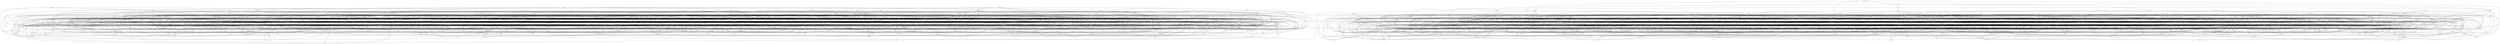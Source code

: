 graph Day25 {
bbg -- cgq
bbg -- knm
bbg -- vnn
bbg -- zhp
bbn -- gfl
bbn -- hlq
bbn -- jcx
bbn -- jhf
bbn -- msb
bbt -- dcp
bbt -- jdc
bbt -- qgr
bbt -- xkz
bbx -- bpg
bbx -- lvv
bbx -- ngm
bbx -- qbr
bcd -- grx
bcd -- qsm
bcd -- rvb
bcd -- rvt
bcg -- fdc
bcg -- hxr
bcg -- skd
bcg -- smj
bcl -- gfk
bcl -- mvc
bcl -- thk
bcl -- vpm
bcm -- fnq
bcm -- mpj
bcm -- tzh
bcm -- xhq
bcr -- bxf
bcr -- cgz
bcr -- dfr
bcr -- dmt
bcr -- smn
bcr -- xgv
bcr -- zfk
bdg -- ddb
bdg -- kkz
bdg -- qbp
bdg -- rdb
bdg -- rhq
bdj -- bqc
bdj -- gmh
bdj -- hpf
bdj -- nkt
bdn -- dph
bdn -- lbd
bdn -- psq
bdn -- vzj
bdp -- gdq
bdp -- hvd
bdp -- pcj
bdp -- std
bdt -- gdm
bdt -- jzh
bdt -- kbz
bdt -- tjg
bdx -- gxg
bdx -- kmh
bdx -- mgj
bdx -- nhl
bff -- bnx
bff -- crx
bff -- hkf
bff -- rzc
bfh -- cfc
bfh -- hvq
bfh -- jkm
bfh -- mnc
bfh -- tsf
bfh -- xcj
bfp -- pcd
bfp -- pcs
bfp -- psm
bfp -- vfj
bfr -- bjp
bfr -- bjt
bfr -- cvk
bfr -- fjz
bfr -- nlp
bft -- bsq
bft -- gmj
bft -- mmr
bft -- mqv
bft -- npj
bft -- stc
bgc -- cfk
bgc -- fxg
bgc -- hxl
bgc -- mvn
bgh -- hsf
bgh -- nst
bgh -- pnb
bgh -- skz
bgh -- std
bgl -- dgz
bgl -- nxg
bgl -- zch
bgl -- zdl
bgm -- gsg
bgm -- jmx
bgm -- qxb
bgm -- zqk
bgn -- kfl
bgn -- ncf
bgn -- pcd
bgn -- sbp
bgx -- fcr
bgx -- fhj
bgx -- lgt
bgx -- rkh
bgx -- tbx
bhk -- lgm
bhk -- pcj
bhk -- sjh
bhk -- xfb
bht -- gkg
bht -- hpf
bht -- hzr
bht -- kxh
bht -- qsk
bht -- szj
bhz -- cdd
bhz -- kkx
bhz -- nsv
bhz -- trn
bjj -- ddr
bjj -- hvf
bjj -- jbs
bjj -- pnb
bjj -- pxz
bjj -- tqf
bjj -- txj
bjm -- csj
bjm -- jpv
bjm -- lcc
bjm -- sfg
bjm -- tpn
bjp -- djh
bjp -- nhq
bjp -- vkl
bjp -- xzb
bjr -- hlq
bjr -- jms
bjr -- lsp
bjr -- ngm
bjr -- qcj
bjr -- vpv
bjt -- pnx
bjt -- tcj
bjt -- tvf
bjv -- cxz
bjv -- nrs
bjv -- pkp
bjv -- rcg
bjv -- scq
bkc -- bzr
bkc -- ngz
bkc -- nhf
bkc -- tbv
bkc -- tqv
bkc -- vgh
bkd -- ccf
bkd -- dxf
bkd -- gch
bkd -- mdg
bkm -- kfg
bkm -- ldk
bkm -- mdv
bkm -- rqp
bkm -- vgp
bkp -- hsl
bkp -- kxz
bkp -- lmb
bkp -- ltl
bkp -- npv
bkt -- cgg
bkt -- cqd
bkt -- jrg
bkt -- zhr
blf -- jhd
blf -- npj
blf -- tzd
blf -- vjd
blg -- fzb
blg -- hvk
blg -- njl
blg -- sps
bln -- ffv
bln -- ldh
bln -- mpm
bln -- sfl
blt -- gfs
blt -- gtq
blt -- kmv
blt -- kxg
blt -- xtp
bmp -- dkl
bmp -- fgz
bmp -- hkj
bmp -- xdc
bmq -- knm
bmq -- llc
bmq -- sqk
bmq -- sqp
bms -- lhg
bms -- pnh
bms -- sgq
bms -- xmj
bmt -- cfn
bmt -- jbs
bmt -- jrn
bmt -- xbt
bmz -- hgl
bmz -- ksd
bmz -- nrv
bmz -- sfd
bnd -- chv
bnd -- fgz
bnd -- hch
bnd -- rgc
bnd -- rkn
bnd -- tbj
bnp -- bzt
bnp -- mtq
bnp -- tjj
bnp -- zvt
bnr -- jhz
bnr -- njf
bnr -- njl
bnr -- sjh
bnx -- hcx
bnx -- qnj
bnx -- trr
bpg -- ddm
bpg -- lvv
bpg -- pgb
bpk -- dkl
bpk -- vmg
bpk -- xfg
bpk -- zdg
bpv -- mdg
bpv -- mfk
bpv -- mnr
bpv -- zrc
bqc -- kpn
bqc -- mpj
bqc -- mvn
bqc -- nkl
bqc -- qtf
bqp -- fkq
bqp -- gpk
bqp -- pnd
bqp -- qxn
brb -- fmg
brb -- gfb
brb -- hpj
brb -- scf
brb -- xqn
brb -- xzv
brd -- czm
brd -- krn
brd -- mcx
brd -- nct
brd -- pfc
brn -- czp
brn -- jkm
brn -- jsm
brn -- tsf
brp -- cls
brp -- cxq
brp -- gkg
brp -- jhz
brp -- rnt
brp -- smn
bsm -- bxf
bsm -- jpg
bsm -- ndm
bsm -- rrb
bsq -- dpz
bsq -- fsm
bsq -- ghp
bsq -- tmm
btk -- pkq
btk -- pmd
btk -- vkz
btk -- vxm
btp -- fsh
btp -- fss
btp -- hmj
btp -- prh
bts -- dzs
bts -- jlh
bts -- qfk
bts -- xbj
btt -- dpg
btt -- ndm
btt -- nrz
btt -- zhp
bvb -- hbx
bvb -- lrj
bvb -- qfr
bvb -- xjf
bvc -- dnm
bvc -- fhz
bvc -- jqs
bvc -- jvh
bvc -- mgj
bvc -- rsm
bvj -- fdl
bvj -- fqm
bvj -- nkv
bvj -- vlh
bvk -- dkg
bvk -- frn
bvk -- hhf
bvk -- jbf
bvk -- slh
bxb -- fxq
bxb -- jbm
bxb -- kgd
bxb -- kvg
bxb -- tql
bxb -- vpf
bxf -- qrq
bxf -- vvx
bxf -- zxq
bzr -- nrn
bzr -- slv
bzr -- srd
bzs -- dzt
bzs -- rgr
bzs -- xxs
bzs -- znk
bzt -- cmr
bzt -- nbh
bzt -- sft
bzt -- zfz
bzx -- jrq
bzx -- jxj
bzx -- mnj
bzx -- xfl
cbc -- dgr
cbc -- fdl
cbc -- gfm
cbc -- mhd
cbc -- zfk
cbg -- cdd
cbg -- gng
cbg -- jbr
cbg -- lff
cbg -- qfq
cbn -- ddf
cbn -- sss
cbn -- xdj
cbn -- zhv
ccf -- fgq
ccf -- hmd
ccf -- ttz
cdd -- jxr
cdd -- xfg
cdd -- xfv
cdp -- dtm
cdp -- ldp
cdp -- lkq
cdp -- nfr
cdp -- sfl
cdp -- vjx
cfc -- dxn
cfc -- hvm
cfc -- qcl
cfc -- rdz
cfg -- dmk
cfg -- hvf
cfg -- vzg
cfg -- xxd
cfk -- mrs
cfk -- tls
cfk -- xkx
cfk -- zmn
cfm -- mlz
cfm -- qbp
cfm -- smn
cfm -- szs
cfn -- cps
cfn -- lsr
cfn -- zmh
cfr -- dps
cfr -- dxr
cfr -- jqv
cfr -- ppz
cgg -- kkj
cgg -- lns
cgg -- qmr
cgg -- rxt
cgk -- fmx
cgk -- jmh
cgk -- mtq
cgk -- nkm
cgn -- dmk
cgn -- flz
cgn -- lrs
cgn -- pgv
cgq -- fqx
cgq -- sjl
cgq -- xxd
cgz -- dsf
cgz -- lkr
cgz -- zss
chm -- hlx
chm -- hvk
chm -- hzb
chm -- jhs
chm -- zhj
chn -- hxr
chn -- jfq
chn -- mch
chn -- sln
chr -- gkb
chr -- jxh
chr -- lrs
chr -- svc
chv -- csn
chv -- dlk
chv -- qmp
chv -- vlh
cjg -- fkx
cjg -- sfc
cjg -- vgm
cjg -- vhx
cjr -- hxt
cjr -- jbf
cjr -- kkx
cjr -- pmh
cjz -- dtn
cjz -- kfl
cjz -- xvm
cjz -- zdq
ckk -- jnr
ckk -- kjt
ckk -- lmj
ckk -- tkd
ckk -- xvk
ckq -- fqv
ckq -- hfr
ckq -- ngc
ckq -- qmr
ckq -- txt
ckx -- fdx
ckx -- mgx
ckx -- pqf
ckx -- qjp
clb -- fsx
clb -- jdf
clb -- mft
clb -- psq
clh -- hng
clh -- jqv
clh -- lvb
clh -- nhq
cls -- dpz
cls -- scq
cls -- zrf
clx -- pnh
clx -- rdj
clx -- tfh
clx -- zdg
cmf -- dgh
cmf -- hdr
cmf -- hzb
cmf -- knk
cmg -- gfk
cmg -- gvh
cmg -- ncf
cmg -- vzf
cmj -- fjk
cmj -- gfn
cmj -- ndv
cmj -- tzj
cmr -- ctl
cmr -- pgb
cmr -- rsp
cnh -- dpt
cnh -- jnv
cnh -- rkm
cnh -- xvn
cnp -- gqm
cnp -- hsh
cnp -- mfh
cnp -- qmz
cnr -- csx
cnr -- gkj
cnr -- jlb
cnr -- rcf
cns -- lgx
cns -- mpn
cns -- scv
cns -- smj
cph -- csn
cph -- hgb
cph -- mdz
cph -- xpj
cpp -- dlb
cpp -- gjv
cpp -- jmh
cpp -- ntb
cpr -- kcc
cpr -- pfc
cpr -- rsv
cpr -- ztt
cps -- sjq
cps -- tcq
cps -- vkh
cqd -- pmz
cqd -- pqg
cqd -- pzf
cqd -- skz
cqd -- tvb
cqp -- fkf
cqp -- hzr
cqp -- sqv
cqp -- zfk
cqs -- klx
cqs -- pqg
cqs -- qtf
cqs -- tls
crj -- ptt
crj -- tkd
crj -- xkj
crj -- zxs
crk -- djh
crk -- fbl
crk -- hfc
crk -- mmb
crk -- ssm
crs -- fpx
crs -- jzh
crs -- kmp
crs -- mmd
crx -- jfj
crx -- mtx
crx -- nhx
csd -- dgz
csd -- rxd
csd -- tzh
csd -- vjd
csj -- fmg
csj -- nbl
csj -- xsn
csn -- fgr
csn -- qmp
csn -- xtg
csx -- jdc
csx -- khh
csx -- kjb
csz -- dfl
csz -- tcq
csz -- vjx
csz -- vsd
ctd -- gth
ctd -- lxv
ctd -- mjv
ctd -- pvp
ctd -- xhq
ctd -- xpz
cth -- hxt
cth -- mdz
cth -- qsf
cth -- tdj
ctl -- cvk
ctl -- fhp
ctl -- flq
ctn -- hmp
ctn -- kmv
ctn -- pns
ctn -- vfc
ctp -- kxz
ctp -- ldn
ctp -- tjm
ctp -- xtg
ctp -- zjx
ctq -- hkh
ctq -- lnd
ctq -- pqg
ctq -- tgn
ctt -- gvf
ctt -- htd
ctt -- tcq
ctt -- vvx
ctv -- mcj
ctv -- npl
ctv -- rfr
ctv -- sfl
ctz -- fcr
ctz -- jtf
ctz -- thg
ctz -- zbd
cvb -- dff
cvb -- hlq
cvb -- jkh
cvb -- lbx
cvb -- mpn
cvb -- zvt
cvk -- dzs
cvk -- rqq
cvp -- hfc
cvp -- nrv
cvp -- qxd
cvp -- tqb
cvp -- vdj
cvs -- hvz
cvs -- nbh
cvs -- psk
cvs -- qbv
cxg -- mfj
cxg -- mhb
cxg -- qbj
cxg -- zll
cxq -- dmf
cxq -- dpz
cxq -- fzd
cxz -- mqg
cxz -- sqf
cxz -- xht
czj -- mqp
czj -- qlr
czj -- rbn
czj -- vqb
czm -- jfk
czm -- jts
czm -- mnc
czn -- dfl
czn -- dkg
czn -- nfj
czn -- pzx
czn -- qgf
czn -- xsz
czp -- dtg
czp -- gts
czp -- jsm
czp -- kdk
czr -- fgc
czr -- fhn
czr -- jhf
czr -- kxv
dbc -- flq
dbc -- hmm
dbc -- kpj
dbc -- qns
dbc -- scd
dbc -- ttm
dbf -- dlh
dbf -- hxl
dbf -- ksr
dbf -- sll
dbf -- tqq
dbg -- hfd
dbg -- khl
dbg -- lff
dbg -- srt
dbg -- xjf
dbj -- hkp
dbj -- kkj
dbj -- rcd
dbj -- rgb
dbq -- fmg
dbq -- gms
dbq -- pnx
dbq -- qrv
dbx -- dmm
dbx -- hmp
dbx -- mqp
dbx -- phf
dbx -- xdj
dcl -- hsj
dcl -- lkh
dcl -- mtq
dcl -- qjp
dcp -- jnt
dcp -- kfq
dcp -- xbj
dcr -- dht
dcr -- flq
dcr -- gbc
dcr -- ghc
dcr -- rrr
dcs -- msb
dcs -- vdp
dcs -- vkp
dcs -- xfp
dcs -- zct
ddb -- rck
ddb -- rgc
ddb -- vlh
ddf -- fxk
ddf -- gsg
ddf -- jbg
ddf -- qbr
ddl -- jbk
ddl -- jxn
ddl -- lss
ddl -- rkp
ddl -- tfx
ddl -- zll
ddm -- kkd
ddm -- nhl
ddm -- pdl
ddm -- xqn
ddr -- fhg
ddr -- ltp
ddr -- mhd
ddv -- hdh
ddv -- vzg
ddv -- xmj
ddv -- zdx
dfd -- jbf
dfd -- mcj
dfd -- tnj
dfd -- xpj
dff -- hvr
dff -- kfk
dff -- mst
dfk -- qqb
dfk -- rxd
dfk -- sbb
dfk -- zgd
dfl -- hkj
dfl -- vlh
dfl -- zrd
dfr -- grt
dfr -- jnr
dfr -- rrb
dfs -- djx
dfs -- gzq
dfs -- pcd
dfs -- sps
dfs -- ttr
dfs -- vgr
dgh -- hvt
dgh -- lhg
dgh -- sbl
dgr -- jpg
dgr -- ngc
dgr -- tjg
dgs -- hkj
dgs -- rjq
dgs -- sjx
dgs -- txt
dgs -- vfx
dgs -- vmg
dgs -- zch
dgv -- kdf
dgv -- qbp
dgv -- sqp
dgv -- tmb
dgx -- hfr
dgx -- qvh
dgx -- rsg
dgx -- tbz
dgx -- tmb
dgz -- fdh
dgz -- qbx
dhq -- jlb
dhq -- qqq
dhq -- qzv
dhq -- srd
dht -- qpd
dht -- smr
dht -- vhd
dhz -- hbx
dhz -- tpf
dhz -- vvx
dhz -- zfk
djd -- fsl
djd -- jcx
djd -- klc
djd -- lmd
djd -- vpf
djg -- gmk
djg -- gtt
djg -- qjf
djg -- vxm
djg -- xdt
djh -- gkl
djh -- mnc
djj -- dmm
djj -- gsg
djj -- krq
djj -- zhv
djx -- dlk
djx -- ffh
djx -- lrx
djx -- rxp
djx -- vhx
djx -- zmh
dkg -- kzh
dkg -- lrs
dkg -- ppq
dkk -- fnq
dkk -- ngc
dkk -- szj
dkk -- tcq
dkl -- kzh
dkl -- txj
dlb -- kpj
dlb -- qmz
dlb -- tgb
dlb -- vrl
dlc -- ghc
dlc -- krb
dlc -- lbx
dlc -- xcl
dlh -- kcr
dlh -- tdf
dlh -- zfk
dlk -- hvd
dlk -- sgq
dlx -- jkm
dlx -- jlb
dlx -- qds
dlx -- xcl
dmd -- gjq
dmd -- gjv
dmd -- kmv
dmd -- xpg
dmf -- ldh
dmf -- nfv
dmf -- zss
dmg -- kml
dmg -- ptb
dmg -- shl
dmg -- xnn
dmk -- flc
dmk -- sdx
dmk -- xpz
dmm -- rdx
dmm -- scj
dmm -- tkm
dmr -- hfr
dmr -- mtc
dmr -- mvb
dmr -- qdx
dmr -- rxd
dmt -- ldn
dmt -- ljs
dmt -- rnt
dnc -- jbh
dnc -- rqq
dnc -- rqr
dnc -- txb
dnm -- jlr
dnm -- jpc
dnm -- jpf
dnm -- tjj
dnz -- hhp
dnz -- pbj
dnz -- skx
dnz -- vxm
dpg -- fzb
dpg -- vkh
dpg -- vrf
dph -- lrz
dph -- msb
dph -- qbv
dph -- qrv
dps -- qnm
dps -- vdh
dps -- zmm
dpt -- hst
dpt -- jxn
dpt -- ngg
dpz -- hdg
dpz -- qvh
dpz -- zrf
dqf -- pcf
dqf -- prp
dqf -- rrv
dqf -- vsm
dqg -- hcl
dqg -- jms
dqg -- qjp
dqg -- tqm
dqg -- zll
dqj -- hjt
dqj -- kxz
dqj -- mng
dqj -- nkd
dqj -- vcr
dqm -- gxk
dqm -- vgh
dqm -- xnx
dqm -- ztx
dqn -- ffd
dqn -- jnt
dqn -- lrz
dqn -- pbh
dqn -- zzx
drf -- gdq
drf -- hgb
drf -- jnr
drf -- msh
drf -- qsk
drf -- snq
drf -- zmn
drp -- hmj
drp -- pbh
drp -- vdj
drp -- xfj
drr -- knk
drr -- sfc
drr -- vzd
drr -- zhr
drx -- kkd
drx -- lss
drx -- pnm
drx -- rvt
dsf -- jjd
dsf -- tqp
dsf -- zlk
dsh -- hdm
dsh -- kjb
dsh -- lsp
dsh -- ndv
dsp -- hbv
dsp -- jdx
dsp -- qpz
dsp -- txf
dtg -- qrc
dtg -- rml
dtg -- vkz
dtm -- qjc
dtm -- qrh
dtm -- vqv
dtn -- gdm
dtn -- szs
dtn -- tvz
dvf -- jkh
dvf -- mnt
dvf -- nkh
dvf -- xfp
dvh -- fzs
dvh -- hxt
dvh -- jtj
dvh -- mjv
dvh -- rlt
dvh -- rvf
dvk -- msg
dvk -- sfl
dvk -- trn
dvk -- xgv
dvk -- xrd
dvt -- jhl
dvt -- svc
dvt -- vgr
dvt -- vzg
dxf -- hrb
dxf -- htm
dxf -- jfs
dxh -- fjt
dxh -- jsm
dxh -- pdl
dxh -- rvm
dxk -- kvl
dxk -- mks
dxk -- ncf
dxk -- vsd
dxn -- hks
dxn -- kxv
dxn -- rxk
dxn -- znk
dxr -- fgq
dxr -- lbx
dxr -- qsj
dxz -- fgq
dxz -- hfc
dxz -- vfd
dxz -- zxr
dzs -- fhn
dzs -- hjc
dzs -- hnb
dzs -- hrn
dzs -- xnz
dzs -- zlz
dzt -- lvb
dzt -- qrm
dzt -- rkb
fbf -- jnk
fbf -- ppz
fbf -- qfm
fbf -- tcd
fbk -- hmh
fbk -- hvr
fbk -- nhq
fbk -- xxk
fbl -- fxv
fbl -- hhb
fbl -- tsl
fbx -- gmd
fbx -- jpf
fbx -- lkn
fbx -- mlg
fbx -- xzc
fbz -- ksr
fbz -- mks
fbz -- pbq
fbz -- pxg
fbz -- vbm
fch -- kqx
fch -- xcx
fch -- xpf
fch -- znk
fcj -- lgt
fcj -- mdf
fcj -- mgc
fcj -- qqd
fcj -- vsd
fcj -- zxz
fcr -- hxl
fcr -- psm
fcv -- hhp
fcv -- mjd
fcv -- pns
fcv -- qjt
fcv -- sfs
fdc -- ngm
fdc -- sbv
fdc -- xcx
fdh -- ffb
fdh -- gxx
fdh -- hpf
fdh -- npp
fdh -- sdt
fdl -- lrr
fdl -- sbp
fds -- fgr
fds -- kxj
fds -- ndm
fds -- sgg
fdx -- fjt
fdx -- jlh
fdx -- lmr
ffb -- fkf
ffb -- pdc
ffb -- rkf
ffd -- hvq
ffd -- jnk
ffd -- kcc
ffd -- xmb
ffg -- nkl
ffg -- qmr
ffg -- szk
ffg -- vrz
ffh -- fhg
ffh -- mcp
ffh -- ptt
ffh -- vcr
ffq -- lsd
ffq -- npv
ffq -- ptt
ffq -- zvv
ffv -- gkg
ffv -- msg
ffv -- zhp
ffv -- zsb
fgc -- htl
fgc -- jnt
fgc -- shl
fgd -- flm
fgd -- ltv
fgd -- lvk
fgd -- pdf
fgp -- fmg
fgp -- jsg
fgp -- klv
fgp -- kml
fgq -- pkq
fgr -- hdg
fgr -- pgv
fgs -- hrl
fgs -- jbg
fgs -- jkx
fgs -- thv
fgt -- jsm
fgt -- lcs
fgt -- pfx
fgt -- sql
fgv -- gjq
fgv -- jpl
fgv -- jzn
fgv -- pkq
fgv -- xzz
fgz -- fzs
fgz -- tvb
fhg -- shz
fhg -- xlh
fhj -- fls
fhj -- grt
fhj -- mgc
fhj -- pjz
fhj -- shz
fhj -- sjl
fhn -- pdl
fhn -- ppz
fhn -- sln
fhp -- fhz
fhp -- nbn
fhp -- slt
fhp -- tmh
fht -- lfd
fht -- pth
fht -- rbc
fht -- vjs
fhz -- lcc
fhz -- ndg
fjf -- gvh
fjf -- jpm
fjf -- pmh
fjf -- vrf
fjk -- hks
fjk -- hpr
fjk -- lzv
fjk -- sqx
fjm -- kpm
fjm -- sqx
fjm -- tfx
fjm -- vdn
fjt -- mrt
fjt -- zfz
fjz -- lrz
fjz -- nnl
fjz -- xvn
fkf -- mhf
fkf -- qtv
fkq -- hmp
fkq -- klc
fkq -- rtg
fkq -- xxs
fkx -- jbf
fkx -- nnm
fkx -- qch
fkx -- qcx
fkx -- vzd
flc -- hkh
flc -- nsq
flc -- sbl
flm -- mns
flm -- rml
flm -- xkz
flq -- fxv
fls -- hcg
fls -- jnq
fls -- vxx
flz -- hvk
flz -- kct
flz -- tbj
fmg -- tbv
fmj -- kpm
fmj -- mfn
fmj -- rlc
fmj -- skx
fml -- hpj
fml -- kvg
fml -- tqb
fml -- zxt
fmr -- gjk
fmr -- kpn
fmr -- nhn
fmr -- xmc
fmt -- fxg
fmt -- jrn
fmt -- lth
fmt -- mvp
fmt -- xfb
fmx -- plb
fmx -- vfd
fmx -- zmm
fnd -- kft
fnd -- lsd
fnd -- snm
fnd -- vsm
fnp -- mfh
fnp -- nkh
fnp -- pkb
fnp -- qxl
fnq -- gkb
fnq -- kcf
fnq -- tcm
fpx -- gvf
fpx -- kbz
fpx -- vbt
fqm -- hvf
fqm -- qtv
fqm -- rnt
fqm -- vjb
fqq -- hcp
fqq -- hmf
fqq -- jdf
fqq -- klc
fqv -- hqc
fqv -- jtf
fqv -- qsk
fqx -- gpm
fqx -- gsh
fqx -- htq
fqx -- ngb
frn -- hqc
frn -- jpm
frn -- kdf
frn -- vjb
fsg -- grt
fsg -- htd
fsg -- lxv
fsg -- ssg
fsh -- jfv
fsh -- lzv
fsh -- pgj
fsl -- gbq
fsl -- rbn
fsl -- rkb
fsl -- rkl
fsm -- gbh
fsm -- gxn
fsm -- xlz
fss -- kkd
fss -- mdm
fss -- qbm
fss -- tvh
fsv -- hlt
fsv -- lgm
fsv -- vpn
fsv -- zgd
fsx -- hhc
fsx -- hrl
fsx -- jst
fsx -- kpd
fsx -- mjd
ftg -- jvc
ftg -- xpl
ftg -- xtg
ftg -- zls
fvb -- knk
fvb -- mck
fvb -- shv
fvb -- tbj
fxg -- lkm
fxg -- xhm
fxk -- hhb
fxk -- mjd
fxk -- tsr
fxm -- gfs
fxm -- jbh
fxm -- jxj
fxm -- xnn
fxq -- hmh
fxq -- kbl
fxq -- rqr
fxq -- stp
fxv -- pnd
fxv -- tvf
fxv -- vqb
fxx -- fzl
fxx -- hpc
fxx -- jzb
fxx -- kfg
fxx -- rkc
fxz -- kcc
fxz -- kpf
fxz -- qlr
fxz -- sbv
fxz -- szf
fzb -- khr
fzb -- qqh
fzb -- zhj
fzb -- zhr
fzd -- hfd
fzd -- psm
fzd -- rln
fzl -- hhc
fzl -- jmg
fzl -- lcp
fzs -- kmp
fzs -- ppc
fzs -- rnr
fzs -- vmz
gbc -- gfq
gbc -- mst
gbc -- plc
gbh -- pvp
gbh -- rdb
gbh -- rmd
gbh -- sps
gbq -- mrm
gbq -- rqq
gbq -- xcx
gcd -- kvr
gcd -- mns
gcd -- qnh
gcd -- zqk
gch -- gms
gch -- grx
gch -- rpj
gch -- sgf
gcn -- hfb
gcn -- htl
gcn -- mbz
gcn -- rbs
gcr -- jkn
gcr -- sbp
gcr -- sfl
gcr -- xdc
gdm -- rgc
gdm -- ztj
gdq -- hbq
gdq -- khr
gdq -- lmb
gdq -- nzt
gdq -- sxt
gdq -- szs
gdq -- tvb
gdt -- hhc
gdt -- mft
gdt -- mzx
gdt -- qcl
gdv -- nmr
gdv -- nsq
gdv -- pzc
gdv -- rkn
gdv -- zft
gfb -- jqs
gfb -- jxn
gfb -- ssl
gfk -- ktt
gfk -- zsr
gfl -- ltn
gfl -- slq
gfl -- tsm
gfm -- hxl
gfm -- mnv
gfm -- npp
gfm -- rdt
gfn -- gmd
gfn -- hst
gfn -- jfj
gfn -- pct
gfn -- tzj
gfq -- hsr
gfq -- pfd
gfq -- tsm
gfr -- gmj
gfr -- hxl
gfr -- mcj
gfr -- nrs
gfr -- zcr
gfs -- hjg
gfs -- zxt
gfx -- mfm
gfx -- qff
gfx -- tvf
gfx -- xvh
ggf -- lxn
ggf -- qcj
ggf -- rkc
ggf -- xfn
ggf -- zzl
ggk -- gqm
ggk -- lsx
ggk -- pcc
ggk -- qdg
ggk -- qdt
ghc -- mkk
ghc -- nhl
ghc -- qbj
ghf -- jmq
ghf -- pld
ghf -- qhr
ghf -- vsf
ghf -- vvd
ghf -- xfp
ghp -- gzq
ghp -- htr
ghp -- zjm
gjg -- hlx
gjg -- kjj
gjg -- lbg
gjg -- sbr
gjg -- snm
gjk -- lsr
gjk -- mvb
gjk -- ndp
gjp -- gxn
gjp -- ppc
gjp -- rhr
gjp -- vjb
gjq -- hcp
gjq -- nhl
gjv -- ksd
gjv -- qrm
gjv -- tjj
gkb -- hdg
gkb -- qbp
gkb -- qvh
gkb -- zbd
gkg -- kvl
gkj -- gkl
gkj -- hlq
gkj -- pdf
gkl -- nhv
gkl -- vvr
gmd -- qjf
gmd -- zlz
gmh -- hnj
gmh -- nfj
gmh -- nzf
gmj -- pkk
gmj -- xvc
gmk -- mhb
gmk -- mzz
gmk -- zdc
gmm -- mcg
gmm -- nbh
gmm -- nhx
gmm -- pxl
gmm -- ztt
gms -- pkb
gms -- vgh
gnc -- kvg
gnc -- mpn
gnc -- msx
gnc -- pct
gnc -- xcj
gng -- ptq
gng -- qnl
gng -- tfh
gpk -- hpc
gpk -- knz
gpk -- ltn
gpk -- pcc
gpm -- jrg
gpm -- pmx
gpm -- ppq
gqm -- rvt
gqm -- tvf
gqm -- zjq
gqz -- llc
gqz -- rcd
gqz -- vcj
gqz -- zsr
grk -- txq
grk -- vjb
grk -- xrr
grk -- zmc
grt -- hbx
grx -- lpd
grx -- pcz
grx -- slv
gsg -- xjt
gsg -- zfz
gsh -- kpx
gsh -- ncd
gsh -- rhq
gsl -- hvk
gsl -- sbr
gsl -- tqq
gsl -- xdn
gsr -- nnh
gsr -- pdc
gsr -- sls
gsr -- xkl
gsr -- zsb
gth -- gvh
gth -- lns
gth -- qjc
gth -- tpc
gtq -- jfq
gtq -- lvb
gtq -- xjt
gts -- qxb
gts -- zkv
gts -- ztc
gtt -- jlc
gtt -- rvb
gtt -- tsb
gvf -- lxv
gvf -- pbq
gvf -- rfl
gvf -- xjf
gvh -- jvc
gvh -- ktr
gxg -- jpc
gxg -- nlp
gxg -- svx
gxk -- hvb
gxk -- smj
gxk -- zpr
gxn -- jxr
gxn -- ltp
gxn -- sjh
gxx -- pcf
gxx -- qqd
gxx -- sbl
gzm -- hch
gzm -- nfj
gzm -- sgq
gzm -- tjg
gzn -- lpd
gzn -- ngz
gzn -- pgk
gzn -- tmh
gzq -- jrg
gzq -- mlz
gzq -- xzg
hbc -- mbg
hbc -- qpz
hbc -- smn
hbc -- vdr
hbq -- lxb
hbq -- rcl
hbq -- zch
hbv -- hbx
hbv -- knd
hbv -- rpr
hbx -- knm
hbx -- qcx
hcg -- pmx
hcg -- qzh
hcg -- tmm
hch -- mvc
hch -- vhn
hcl -- mvq
hcl -- qlc
hcl -- vpv
hcp -- jbg
hcp -- lcq
hcp -- xnn
hcq -- jtf
hcq -- lrx
hcq -- rgb
hcq -- rvf
hcs -- lrd
hcs -- mbf
hcs -- pcc
hcs -- rlc
hcs -- scf
hct -- lck
hct -- rsm
hct -- tpc
hct -- zbl
hcx -- qlc
hcx -- vpl
hcx -- vxk
hdg -- xbc
hdh -- hzr
hdh -- knm
hdh -- vgm
hdk -- jfq
hdk -- thv
hdk -- xnx
hdk -- zvc
hdl -- jcb
hdl -- pmx
hdl -- ppq
hdl -- zdq
hdm -- kpc
hdm -- lmd
hdm -- sgf
hdm -- xzc
hdr -- jrn
hdr -- ncm
hdr -- vhr
hdx -- ltv
hdx -- mfn
hdx -- nct
hdx -- tfp
hfb -- jfs
hfb -- mms
hfb -- qsj
hfb -- xfn
hfc -- pxl
hfc -- qzv
hfd -- sdx
hfd -- xtg
hfp -- jvc
hfp -- jzd
hfp -- lfg
hfp -- tpc
hfr -- hvt
hfr -- vlt
hfv -- phx
hfv -- rkf
hfv -- vdr
hfv -- xcf
hgb -- npl
hgb -- txj
hgl -- krq
hgl -- mxs
hgl -- rkp
hgr -- jlh
hgr -- kmm
hgr -- szv
hgr -- tkf
hgr -- vrt
hhb -- kkq
hhb -- lrd
hhb -- mnt
hhc -- jbk
hhc -- rdx
hhf -- jxh
hhf -- qtk
hhf -- srg
hhl -- kxj
hhl -- qcn
hhl -- rrv
hhl -- sxx
hhp -- ltv
hhp -- vdp
hhp -- xzz
hjc -- jnt
hjc -- rkb
hjc -- tql
hjg -- lhj
hjg -- lzr
hjg -- ngz
hjt -- kdf
hjt -- rck
hjt -- xxx
hkf -- jmq
hkf -- jmx
hkf -- pnd
hkf -- rkc
hkh -- nrz
hkh -- rrb
hkj -- vhr
hkp -- lcg
hkp -- ldh
hkp -- pnh
hkp -- qrq
hks -- jpv
hks -- ppn
hlh -- jjd
hlh -- nbc
hlh -- ngb
hlh -- ngx
hlq -- szv
hlt -- jhb
hlt -- scq
hlt -- zlk
hlx -- lkm
hlx -- sxt
hmd -- kts
hmd -- pnm
hmd -- xbj
hmf -- jcx
hmf -- jst
hmf -- ttm
hmf -- xsp
hmh -- qdt
hmh -- zgt
hmh -- zqm
hmj -- jlr
hmj -- kjb
hml -- hxc
hml -- pkp
hml -- rkn
hml -- sqk
hml -- xqk
hmm -- mfj
hmm -- mxs
hmm -- pns
hmp -- kmh
hnb -- ltt
hnb -- txg
hnb -- vxm
hng -- jlc
hng -- kdx
hng -- lsl
hng -- tsf
hnj -- mvn
hnj -- vjd
hnj -- vmx
hnj -- xjq
hnk -- jpc
hnk -- kbl
hnk -- kdx
hnk -- txg
hpc -- vpf
hpc -- xdt
hpf -- psr
hpf -- tmb
hpj -- pbc
hpj -- tvh
hpr -- ndg
hpr -- plc
hpr -- sft
hqc -- rdj
hqc -- tpd
hrb -- qgz
hrb -- rrf
hrb -- tcb
hrl -- qdg
hrl -- xfs
hrn -- lgx
hrn -- sxs
hrn -- vvr
hrn -- xnz
hsf -- nfj
hsf -- nrm
hsf -- rnr
hsf -- xsz
hsf -- xzj
hsh -- jfv
hsh -- pqq
hsh -- qbr
hsj -- pbj
hsj -- psh
hsj -- xvb
hsl -- llc
hsl -- nnr
hsl -- zqv
hsm -- jtc
hsm -- nnl
hsm -- smj
hsm -- thv
hsp -- lsr
hsp -- ntx
hsp -- rfr
hsp -- rpr
hsq -- sfc
hsq -- thm
hsq -- vsd
hsq -- vvs
hsr -- kjs
hsr -- rzc
hsr -- vfc
hst -- lch
hst -- mmb
htd -- rbb
htd -- svc
htd -- vrz
htl -- lhj
htl -- spb
htl -- zdc
htm -- kfk
htm -- ncq
htm -- xnz
htq -- ldp
htq -- lff
htq -- lkq
htr -- jzg
htr -- svf
htr -- tcm
htr -- xcf
hvb -- sgp
hvb -- xkz
hvb -- zxr
hvd -- jzd
hvd -- prp
hvd -- vqv
hvf -- njl
hvf -- tbx
hvg -- ldk
hvg -- lkr
hvg -- qvg
hvg -- xht
hvg -- xmc
hvg -- zmq
hvk -- rnc
hvm -- mtx
hvm -- vkl
hvm -- xvh
hvm -- zpr
hvn -- mkm
hvn -- npp
hvn -- phx
hvn -- tjm
hvq -- kdk
hvq -- rvm
hvr -- qvf
hvr -- tfx
hvr -- vkn
hvt -- jzg
hvt -- kbx
hvt -- vzg
hvx -- sdj
hvx -- slq
hvx -- tbv
hvx -- vrl
hvz -- khh
hvz -- mdg
hvz -- xqn
hvz -- xtx
hxc -- kcr
hxc -- pzc
hxc -- xvc
hxj -- ldh
hxj -- nkl
hxj -- pxz
hxj -- zls
hxj -- zrd
hxr -- jfj
hxr -- ndv
hxr -- plb
hxr -- zcz
hxt -- mbd
hxt -- nxj
hxt -- qqc
hxt -- rrv
hzb -- mlz
hzb -- nnm
hzr -- lff
hzr -- ljs
jbf -- lhc
jbf -- xfb
jbg -- qpj
jbh -- jpp
jbh -- lkn
jbh -- zqg
jbk -- rvb
jbk -- zkk
jbm -- kdh
jbm -- mhb
jbm -- rkb
jbr -- mlx
jbr -- qdz
jbr -- txf
jbs -- nbz
jbs -- vlt
jbt -- jhd
jbt -- lfg
jbt -- sjr
jbt -- xxx
jcb -- qbd
jcb -- shm
jcb -- zfk
jct -- qjt
jct -- qns
jct -- rkl
jct -- xkt
jcx -- nxs
jdc -- jkh
jdc -- kvg
jdc -- kvr
jdf -- spb
jdf -- vfc
jdf -- vvr
jdl -- nfb
jdl -- nxj
jdl -- pvp
jdl -- qpz
jdp -- lzr
jdp -- mzs
jdp -- nhx
jdp -- nkm
jdp -- zzx
jdx -- ndp
jdx -- snq
jdx -- zmc
jfd -- mxs
jfd -- ntb
jfd -- rqp
jfd -- znk
jfj -- vbg
jfk -- mgx
jfk -- rcc
jfk -- sfd
jfq -- npk
jfq -- xcl
jfs -- qfk
jfs -- zhv
jfv -- lsl
jfv -- sss
jgc -- klf
jgc -- mmb
jgc -- zhv
jgc -- zqk
jhb -- mvn
jhb -- mzh
jhb -- rgf
jhd -- kbt
jhd -- xzj
jhf -- vdn
jhf -- xpg
jhl -- khj
jhl -- pth
jhl -- pxg
jhs -- ldh
jhs -- nzt
jhs -- srg
jhs -- xtk
jhz -- lhg
jhz -- nmr
jhz -- pdc
jjd -- npl
jjd -- rvf
jjg -- knk
jjg -- lkq
jjg -- qzh
jjg -- vtp
jkh -- tcj
jkh -- tqv
jkm -- srl
jkm -- vgt
jkn -- kkj
jkn -- vhn
jkn -- xkl
jkn -- zvv
jkx -- nzn
jkx -- qsj
jkx -- xvd
jlb -- kbl
jlb -- mrt
jlb -- psh
jlb -- qdg
jlc -- vkz
jlc -- xsp
jlh -- kkn
jlh -- mlg
jlh -- zfz
jlr -- mpq
jlr -- vhg
jls -- sfg
jls -- sqz
jls -- tqv
jls -- xzb
jmg -- lfs
jmg -- xfn
jmg -- xnx
jmh -- nct
jmh -- qkl
jmq -- jvh
jmq -- pld
jms -- klv
jms -- sfg
jmx -- jtc
jmx -- lvq
jnk -- mbr
jnk -- mfm
jnq -- mpm
jnq -- psm
jnq -- vvs
jnq -- xxd
jnr -- kbn
jnr -- sqf
jnt -- lrd
jnt -- pgb
jnt -- zsm
jnv -- qxl
jnv -- xtx
jnv -- xvd
jpb -- lhg
jpb -- psv
jpb -- rjq
jpb -- tqp
jpc -- jqv
jpc -- rzg
jpf -- kxg
jpf -- lzr
jpf -- qns
jpf -- rzg
jpg -- mrs
jpg -- nbs
jpg -- tpd
jpl -- lch
jpl -- qdt
jpl -- vhb
jpm -- tpf
jpm -- vcj
jpp -- kgd
jpp -- lbx
jpp -- nqr
jpv -- qzv
jpv -- zgr
jqf -- lkq
jqf -- mrr
jqf -- srt
jqf -- tld
jqs -- kpf
jqs -- lcq
jqv -- kqd
jqv -- qxb
jrf -- kcn
jrf -- ktt
jrf -- lfh
jrf -- ppq
jrg -- mqv
jrn -- zjm
jrq -- klv
jrq -- qxn
jrq -- rqr
jrz -- vvd
jrz -- xsn
jrz -- xzk
jrz -- zsm
jsg -- lvd
jsg -- mzz
jsg -- nlh
jsg -- qvf
jsm -- mgx
jst -- mvq
jst -- qbr
jtc -- mlg
jtc -- vth
jtc -- xvh
jtf -- ngc
jtf -- rph
jtf -- xcf
jtj -- ngx
jtj -- pth
jtj -- rfl
jts -- mzs
jts -- sgp
jts -- xzv
jts -- zkv
jvc -- pgq
jvc -- qsk
jvh -- tsl
jvh -- vhg
jvl -- npk
jvl -- qnm
jvl -- sgp
jvl -- sxs
jxg -- jzb
jxg -- knz
jxg -- ntl
jxg -- tfq
jxh -- ldd
jxh -- qdz
jxh -- tbz
jxj -- nhv
jxj -- rtg
jxn -- kfq
jxn -- qqq
jxr -- rkh
jxr -- tmb
jzb -- kqd
jzb -- ltt
jzb -- rzc
jzb -- ztt
jzd -- lfh
jzd -- mvb
jzd -- rhr
jzd -- sqp
jzg -- mgq
jzg -- njl
jzh -- lns
jzh -- vrf
jzn -- lcc
jzn -- mch
jzn -- pbj
kbl -- qxn
kbl -- zjq
kbn -- nkv
kbn -- qbd
kbn -- rmd
kbt -- kqp
kbt -- sjq
kbt -- zmq
kbx -- tgn
kbx -- tld
kbx -- xmj
kbz -- knj
kbz -- lbg
kbz -- qtb
kbz -- qvg
kbz -- qzb
kbz -- thk
kcc -- vgt
kcd -- nsq
kcd -- pcs
kcd -- zgd
kcd -- zkq
kcf -- pcf
kcf -- qdk
kcf -- trn
kcf -- zmq
kcn -- nfj
kcn -- nfr
kcn -- std
kcr -- lhc
kcr -- zlk
kct -- qqn
kct -- qtf
kct -- zbl
kdf -- vmx
kdf -- xdn
kdh -- kkq
kdh -- nhl
kdh -- qxd
kdh -- zzx
kdk -- nbl
kdk -- slv
kdx -- mfk
kdx -- zgt
kfg -- qjt
kfg -- slt
kfk -- kqx
kfk -- nhb
kfk -- vkz
kfl -- ktp
kfl -- nfr
kfl -- qpz
kfq -- mtx
kfq -- qnm
kft -- mnv
kft -- qzh
kft -- tbj
kft -- zmb
kfz -- pzf
kfz -- rcd
kfz -- tfv
kfz -- zjx
kgd -- vzn
kgd -- zkv
kgl -- mmd
kgl -- mrs
kgl -- xjq
kgl -- zdx
khh -- mrt
khh -- xkt
khj -- nkt
khj -- qfq
khj -- srq
khl -- lgm
khl -- mhv
khl -- qbd
khl -- tjc
khr -- vzf
khr -- xrd
kjb -- kpc
kjb -- rpj
kjj -- mkq
kjj -- njz
kjj -- zdj
kjl -- mzz
kjl -- nrn
kjl -- ppz
kjl -- qjp
kjs -- pgb
kjs -- szf
kjs -- tsf
kjt -- nsv
kjt -- pzx
kjt -- rxq
kkd -- llt
kkd -- mfn
kkd -- rkp
kkj -- zss
kkn -- rkc
kkn -- rrr
kkn -- vpl
kkn -- zhv
kkq -- npm
kkq -- qbz
kkq -- xvb
kkx -- mhr
kkx -- qph
kkz -- nbc
kkz -- tcm
kkz -- vbt
klc -- mfn
klc -- qds
klf -- mjz
klf -- rkm
klf -- sfd
klh -- ktr
klh -- pth
klh -- tzd
klh -- xdc
klv -- xnx
klx -- mgq
klx -- nrz
klx -- xzj
klz -- mfm
klz -- rgl
klz -- rvb
klz -- slq
kmh -- lcf
kmh -- lkj
kmh -- nkh
kmh -- rkv
kmh -- sft
kml -- tqm
kml -- tsb
kmm -- kqd
kmm -- pcz
kmm -- rdx
kmn -- mng
kmn -- mvp
kmn -- qkb
kmn -- sfl
kmp -- rjq
kmp -- sfc
kmv -- xzb
knd -- knj
knd -- xbc
knd -- xnd
knd -- zsr
knj -- ljj
knj -- mdz
knj -- tcm
knk -- mhd
knz -- nbf
knz -- qpj
kpc -- njq
kpc -- szf
kpd -- ntl
kpd -- pgt
kpd -- smd
kpd -- tcr
kpd -- vxk
kpf -- tbh
kpf -- xvb
kpj -- mft
kpj -- tcr
kpm -- mms
kpm -- mzs
kpm -- rlf
kpn -- qrq
kpn -- txp
kpx -- ldn
kpx -- nrs
kpx -- phx
kqd -- nhv
kqp -- npj
kqp -- sdc
kqp -- xxz
kqx -- kts
kqx -- rzc
krb -- mms
krb -- vxk
krb -- xdt
krl -- lzh
krl -- mbd
krl -- mjv
krl -- tnj
krl -- xvk
krn -- nkp
krn -- slv
krn -- ztt
krq -- lcf
krq -- mfh
krq -- ngg
krq -- pvq
krq -- skx
ksd -- lxn
ksd -- qbs
ksd -- sqz
ksd -- svx
ksr -- pjz
ksr -- xbt
ktp -- lnd
ktp -- tfv
ktp -- tlh
ktr -- sgg
ktr -- sjx
ktr -- xvm
kts -- pkq
kts -- qhr
kts -- vqb
ktt -- rnr
ktt -- xkl
kvg -- mrt
kvl -- lrj
kvl -- qgc
kvl -- xfv
kvr -- qsm
kvr -- sdj
kvr -- xjt
kvz -- lsl
kvz -- ndv
kvz -- tss
kvz -- ztc
kxg -- nbh
kxg -- pnm
kxh -- lrx
kxh -- tvk
kxh -- zdn
kxj -- qcx
kxj -- vrz
kxv -- vrt
kxv -- zkk
kxz -- lgt
kxz -- mnv
kzh -- qvg
kzh -- zdl
kzh -- zxz
lbd -- nrv
lbd -- xnn
lbd -- xzk
lbd -- zzl
lbg -- mdf
lbg -- zft
lbx -- rjm
lbx -- vhd
lcc -- pgh
lcf -- stp
lcf -- vhb
lcg -- qkb
lcg -- txl
lcg -- xpz
lch -- lvt
lch -- nlp
lck -- lrx
lck -- ngb
lck -- tkz
lck -- xpz
lcp -- npm
lcp -- qbv
lcp -- tcr
lcq -- mzs
lcq -- tbv
lcs -- ntn
lcs -- rcf
lcs -- slq
lcs -- tcc
lcv -- lhz
lcv -- qqb
lcv -- rdg
lcv -- shv
ldd -- qbx
ldd -- sfq
ldd -- vgr
ldd -- vsd
ldd -- xjp
ldh -- rxt
ldk -- txp
ldk -- vtq
ldk -- xcf
ldn -- sls
ldn -- tpf
ldn -- xjf
ldp -- lsd
ldp -- xqk
lfd -- ngc
lfd -- snm
lfd -- tmz
lff -- zqv
lfg -- nkt
lfg -- vgm
lfh -- lzh
lfh -- pnb
lfh -- qkj
lfh -- thm
lfh -- txl
lfs -- rlc
lfs -- sfd
lfs -- tcd
lgm -- rrv
lgt -- xxz
lgx -- qbs
lgx -- scv
lhc -- pqg
lhc -- rgf
lhg -- vrz
lhj -- mdm
lhj -- mnr
lhj -- tcj
lhj -- xsn
lhz -- sjl
lhz -- vhr
lhz -- xxz
ljj -- phx
ljj -- rkn
ljj -- rrb
ljs -- qqc
ljs -- qqh
ljs -- rln
ljs -- txq
ljs -- xlz
lkh -- lsl
lkh -- mdv
lkh -- phf
lkj -- mgx
lkj -- nkh
lkj -- plb
lkm -- mqg
lkm -- sqv
lkm -- zgg
lkn -- qff
lkn -- xtx
lkq -- qtk
lkq -- vjs
lkq -- xdb
lkr -- mqv
lkr -- zsb
llc -- qfq
llt -- lzv
llt -- mbz
llt -- xvf
lmb -- vmz
lmb -- zqv
lmd -- nbf
lmd -- tfq
lmj -- mgc
lmj -- nxc
lmj -- xjp
lmr -- nks
lmr -- pfd
lmr -- tmj
lmr -- vrl
lnd -- shq
lnd -- vlt
lnp -- nzn
lnp -- qxn
lnp -- sxk
lnp -- tsb
lnp -- zpr
lns -- qqd
lpd -- rbn
lpd -- rgl
lpd -- tzj
lqx -- mms
lqx -- npk
lqx -- nrd
lqx -- phf
lrd -- mpq
lrd -- nkp
lrj -- qqs
lrj -- zdj
lrr -- msg
lrr -- tdj
lrr -- xst
lrs -- mpm
lrx -- mbg
lrz -- mns
lsd -- vbm
lsd -- vqv
lsl -- pmd
lsl -- qpd
lsp -- mfm
lsp -- tsb
lsr -- mhf
lsr -- qqh
lss -- prh
lss -- qsj
lsx -- mdm
lsx -- mst
lsx -- nct
lsx -- qjp
lsx -- smd
lsx -- zqg
lth -- nnz
lth -- qcn
lth -- svf
ltl -- rfl
ltl -- tgs
ltl -- vfx
ltn -- pqf
ltn -- rgl
ltp -- qgc
ltp -- xfg
ltt -- scf
ltt -- szf
ltv -- nhb
lvb -- rcf
lvb -- rlf
lvd -- pvq
lvd -- sfd
lvd -- xfs
lvg -- nst
lvg -- tjc
lvg -- vjd
lvg -- xzg
lvk -- pcz
lvk -- shl
lvk -- tql
lvq -- qbs
lvq -- sft
lvq -- ssm
lvt -- ppn
lvt -- rpj
lvt -- rxk
lvt -- sln
lvv -- mhb
lvv -- mzx
lvv -- txb
lxb -- nsq
lxb -- stc
lxb -- tgn
lxb -- vvs
lxd -- mtc
lxd -- pzc
lxd -- skn
lxd -- vzd
lxd -- xtk
lxn -- pbj
lxn -- rkv
lxn -- tbh
lxv -- ncf
lxv -- nxg
lzh -- mbd
lzh -- mpj
lzh -- pbq
lzr -- ngz
lzr -- rkp
lzv -- xzc
lzv -- zvt
mbd -- qqh
mbf -- pbj
mbf -- xpf
mbf -- zhv
mbg -- nmt
mbg -- stc
mbg -- zsr
mbr -- mnr
mbr -- qpj
mbr -- ssl
mbz -- qbv
mbz -- sql
mbz -- ttk
mcg -- mgm
mcg -- mkh
mcg -- pct
mcg -- qds
mch -- rxk
mch -- vdj
mch -- znk
mcj -- nbz
mcj -- ptq
mcj -- txr
mck -- qkb
mck -- rkh
mck -- sps
mcp -- pvp
mcp -- svc
mcp -- vzg
mcx -- vkn
mcx -- vpf
mcx -- xtp
mdf -- rxp
mdf -- sbp
mdg -- nkp
mdg -- qhr
mdm -- xzv
mdp -- qdt
mdp -- tqm
mdp -- xcj
mdp -- zqn
mdv -- qgz
mdv -- tcd
mdz -- xgv
mff -- mzx
mff -- tkl
mff -- tvh
mff -- vxk
mfh -- tkr
mfj -- mjz
mfj -- mmk
mfk -- sxk
mfk -- vhg
mfk -- zmm
mft -- tsl
mgc -- rrv
mgj -- npk
mgj -- vbg
mgj -- vdn
mgm -- mzx
mgm -- qgz
mgm -- vgt
mgq -- qzh
mgq -- vpn
mhd -- nxj
mhd -- pxz
mhf -- xnd
mhf -- zhr
mhr -- nnm
mhr -- ssg
mhr -- tvl
mhv -- mrs
mhv -- nbz
mhv -- szs
mhv -- tth
mhv -- xlz
mhv -- xvc
mjd -- vlk
mjv -- txp
mjz -- ntl
mjz -- vpl
mkh -- mrm
mkh -- mst
mkh -- qlr
mkh -- qnh
mkk -- ncq
mkk -- ntb
mkk -- pdl
mkk -- pgk
mkk -- plc
mkm -- nkl
mkm -- vfj
mkm -- xdn
mkq -- qch
mkq -- rnc
mkq -- std
mks -- qtf
mks -- xnd
mlg -- qbj
mlx -- nnh
mlx -- pkc
mlx -- snm
mlx -- xzg
mlz -- rck
mlz -- xjp
mmb -- msx
mmb -- xhl
mmd -- sbp
mmd -- tjm
mmk -- skx
mmk -- xfl
mmk -- xsp
mmr -- mrr
mmr -- mvp
mmr -- xlh
mnc -- mpg
mnc -- nxs
mnc -- zqk
mng -- rsf
mng -- vcj
mnj -- plc
mnj -- rqx
mnj -- vdp
mnr -- vrl
mns -- ztx
mnt -- tcb
mnt -- vdh
mnv -- tnj
mnv -- vfj
mpg -- mrv
mpg -- xzc
mpg -- xzv
mpj -- sbb
mpm -- nkt
mpm -- rvf
mpm -- zvv
mpn -- txg
mpq -- qvf
mpq -- rqp
mqg -- pdc
mqg -- pxg
mqp -- qfk
mqp -- xvf
mqv -- qnl
mrm -- ngg
mrm -- psg
mrm -- qnm
mrr -- rdg
mrr -- slh
mrs -- rnc
mrt -- vdj
mrv -- psk
mrv -- tcr
mrv -- vzj
msb -- rbs
msb -- zlz
msg -- skn
msh -- tdj
msh -- vgm
msh -- vjs
mst -- tkl
msx -- vfc
msx -- vsf
mtc -- pkk
mtc -- rgc
mtq -- nks
mtq -- smr
mtx -- rdx
mtx -- skd
mtx -- srd
mvb -- tgs
mvc -- nkv
mvc -- qgf
mvc -- tkz
mvp -- qgc
mvp -- zrf
mvq -- rsp
mvq -- tqb
mvq -- xfp
mvq -- zlz
mxs -- qbj
mxs -- rkm
mxs -- tsr
mxs -- zdh
mxs -- zhv
mzh -- pkp
mzh -- pnh
mzh -- qdx
mzh -- rnc
mzs -- rbn
mzz -- phf
mzz -- scd
mzz -- sdj
nbc -- nsv
nbc -- qhd
nbc -- sxt
nbc -- tgs
nbf -- nlh
nbf -- nlv
nbf -- smd
nbf -- ssm
nbh -- nhx
nbh -- svx
nbl -- pqq
nbl -- tkf
nbn -- pvq
nbn -- rdz
nbn -- rjm
nbs -- qpz
nbs -- tth
nbs -- xpl
nbz -- tbx
ncd -- rsf
ncd -- xdc
ncd -- xkl
ncm -- pmx
ncm -- pxg
ncm -- qkb
ncq -- ndv
ncq -- smd
ndg -- vkp
ndg -- xkt
ndg -- xmb
ndm -- vdr
ndp -- nfb
ndp -- sfq
ndp -- vpm
nfb -- nst
nfb -- tjg
nfr -- tcm
nfv -- nrs
nfv -- thk
nfv -- txt
nfv -- zkq
ngb -- pcs
ngb -- rhq
ngb -- shv
ngc -- pcd
ngc -- qkj
ngc -- xpj
ngg -- ttz
ngm -- rgr
ngx -- xlh
ngx -- zgg
ngx -- ztj
nhb -- rtg
nhb -- zct
nhf -- njq
nhf -- trr
nhf -- vlk
nhn -- qqn
nhn -- rnc
nhn -- zlk
nhq -- rsp
nhq -- xhl
nhq -- xvn
nhv -- pns
nhv -- ttk
njf -- rsm
njf -- xht
njf -- xjp
njq -- stp
njq -- zqn
njz -- nlx
njz -- nnm
njz -- rgf
njz -- slh
njz -- tvz
njz -- vjd
nkd -- qbx
nkd -- sdc
nkd -- vpm
nkh -- qcl
nkh -- qrc
nkl -- psr
nkm -- tcr
nkm -- vfd
nkm -- vhb
nkp -- psg
nkp -- qdt
nks -- pbh
nks -- pkb
nkv -- rrb
nkv -- tvk
nlh -- pcz
nlh -- zdc
nlp -- qcj
nlp -- qff
nlv -- qrv
nlv -- shl
nlv -- tsr
nlx -- pth
nlx -- txr
nlx -- xdb
nmr -- tcq
nmr -- xsz
nmt -- tmz
nmt -- tpd
nmt -- xrr
nmt -- zjx
nnh -- srq
nnh -- sxt
nnl -- tlz
nnl -- tvh
nnm -- psr
nnm -- rcg
nnr -- pcj
nnr -- pnb
nnr -- srg
nnz -- nsv
nnz -- tdf
nnz -- vpn
nnz -- xht
npj -- shq
npl -- ptt
npl -- pzx
npm -- pdf
npm -- sln
npm -- zkv
npm -- zvt
npp -- rsf
npv -- rgc
npv -- vmg
nqr -- psg
nqr -- pvh
nqr -- rdz
nrd -- pqq
nrd -- qfm
nrd -- vgt
nrd -- vth
nrm -- psv
nrm -- qcx
nrm -- rvk
nrn -- ppz
nrn -- xfl
nrv -- zqn
nrz -- rph
nsq -- pzx
nsq -- qqb
nst -- qmp
nst -- vhn
ntb -- qgr
ntl -- nzn
ntl -- rcc
ntn -- vgp
ntn -- vrt
ntn -- vvd
ntx -- pgq
ntx -- vhn
ntx -- vmx
nvr -- phx
nvr -- sbb
nvr -- tvk
nvr -- zsr
nxc -- rbc
nxc -- tvk
nxc -- vmg
nxg -- qhd
nxg -- rnt
nxg -- tvk
nxg -- vjx
nxj -- tmz
nxs -- vbg
nxs -- zdc
nzf -- sfq
nzf -- xfv
nzf -- zlk
nzn -- pcz
nzt -- qhd
nzt -- qtb
pbc -- sfs
pbc -- tkf
pbc -- tql
pbh -- zgr
pbj -- qxd
pbj -- xzk
pbq -- tqf
pcc -- zrc
pcd -- sqf
pcf -- ssg
pcj -- xrr
pcs -- vjz
pct -- tcc
pcz -- rlf
pdc -- vps
pdc -- xcn
pdf -- zkv
pdf -- zqn
pfc -- scv
pfc -- tkl
pfd -- rlf
pfd -- xpf
pfx -- qrm
pfx -- rml
pfx -- tmh
pgh -- sln
pgh -- tmh
pgh -- zmq
pgj -- rkl
pgj -- tpn
pgj -- xzb
pgk -- qgr
pgk -- tkm
pgq -- xzj
pgq -- zmb
pgt -- psq
pgt -- pxl
pgt -- qjf
pgt -- rvm
pgt -- xjt
pgv -- qgp
pgv -- xmc
pjz -- tzd
pjz -- vpm
pkb -- rzg
pkc -- txr
pkc -- xcn
pkc -- zmh
pkk -- rxd
pkk -- svf
pkk -- vhx
pkp -- qph
plb -- qdg
pld -- tss
pld -- txg
pld -- zsm
pmd -- sss
pmd -- txb
pmh -- rph
pmh -- xhq
pmx -- ttr
pmz -- qsf
pmz -- rsg
pmz -- zbd
pnd -- xzz
pnh -- tpf
pnm -- psg
pnm -- xfj
pns -- skx
pnx -- tbh
pnx -- tss
ppc -- rcd
ppc -- txf
ppl -- qqq
ppl -- trr
ppl -- xbj
ppl -- zrc
ppn -- tfq
ppn -- tlz
ppq -- qfq
ppq -- rkh
pqf -- rkl
pqf -- xvf
pqg -- rkf
pqg -- zmb
pqq -- rvm
pqq -- vkp
pqx -- qfr
pqx -- shm
pqx -- txq
pqx -- vfj
pqx -- zjx
prh -- xfl
prh -- xvn
prp -- qdz
prp -- zgg
psg -- rqr
psh -- tbv
psh -- tkf
psh -- vpl
psk -- rkv
psk -- sbv
psk -- scj
psk -- tnz
psq -- qjf
psr -- rbb
psv -- rsg
psv -- vjz
ptb -- qlr
ptb -- qnj
ptb -- sxs
ptb -- thv
pth -- pzf
pth -- snq
ptq -- txp
ptq -- vgr
ptq -- vmz
pvh -- ssl
pvh -- vgh
pvh -- vzn
pvq -- zdh
pxl -- tkm
pxl -- zvc
pxz -- vkh
pzc -- rfr
pzc -- tvl
pzf -- rgf
qbd -- qqs
qbd -- vhn
qbm -- qkl
qbm -- vkl
qbm -- zvc
qbp -- tfh
qbs -- xjt
qbv -- tnz
qbx -- thk
qbz -- tcr
qbz -- vsf
qbz -- zgt
qch -- qtv
qch -- rpr
qcj -- ttm
qcl -- tfp
qcl -- vdj
qcn -- tld
qcn -- xhm
qcn -- xjp
qdk -- qtv
qdk -- tqp
qdk -- zdl
qds -- xvf
qdx -- ttr
qdx -- xgv
qdz -- tth
qff -- qsm
qfk -- trr
qfk -- vzj
qfk -- xcj
qfm -- rkl
qfm -- vth
qfr -- rxd
qfr -- xpj
qgc -- rcl
qgc -- rph
qgf -- sjr
qgf -- slh
qgf -- zkq
qgp -- tzh
qgp -- xnd
qgp -- xxx
qgr -- rdz
qgr -- vsf
qgr -- zxt
qgz -- tnz
qhd -- tkk
qhd -- xtk
qhr -- scd
qjc -- skz
qjc -- vzd
qjp -- tkr
qjt -- sql
qkb -- qnl
qkb -- rln
qkj -- rmd
qkj -- vfj
qkj -- zls
qkl -- qnm
qkl -- zzl
qlc -- vkx
qlc -- xsp
qmp -- tmd
qmr -- rfr
qmr -- ths
qmz -- qxb
qmz -- tqv
qmz -- vvd
qnh -- sqz
qnh -- szf
qnj -- spb
qnj -- ztc
qnl -- rpr
qns -- szv
qns -- trr
qns -- zdh
qpd -- rml
qpd -- rqx
qpd -- svx
qpd -- vpv
qph -- xvk
qph -- zxb
qpj -- qrv
qpz -- rbb
qpz -- zgg
qqb -- xpj
qqc -- tmm
qqc -- xhm
qqd -- sjx
qqd -- tzd
qqd -- xkj
qqh -- tkd
qqn -- qtk
qqn -- tzh
qqq -- qvf
qqs -- srt
qqs -- vfx
qrc -- scj
qrc -- zqm
qrh -- rxq
qrh -- sfq
qrh -- xfv
qrm -- vrt
qrq -- rcl
qrq -- tls
qsf -- rrb
qsf -- vtq
qsm -- tgb
qtb -- rgb
qtb -- shq
qtk -- tjc
qtv -- ths
qtv -- vmx
qvg -- rcl
qvh -- zdq
qxb -- xsn
qxd -- vkz
qxl -- rlf
qxl -- rqx
qzb -- rfr
qzb -- rnr
qzb -- tld
qzc -- rmd
qzc -- sqf
qzc -- szj
qzc -- zdg
qzh -- rkf
qzh -- tbz
qzv -- tgb
rbb -- rxq
rbc -- rpr
rbc -- txf
rbs -- scd
rbs -- vkp
rcc -- srl
rcc -- ttk
rcd -- rfl
rcd -- tnj
rcf -- zjq
rcg -- rdb
rcg -- vhr
rck -- vvx
rdb -- tqq
rdg -- rln
rdg -- vjz
rdg -- xjq
rdj -- rsg
rdj -- shm
rdt -- tvz
rdt -- vrz
rdt -- vzd
rdx -- xjt
rdz -- sdj
rdz -- xfs
rfr -- vvs
rfr -- zcr
rgb -- vsm
rgb -- vtp
rgc -- sll
rgl -- xsn
rgl -- zfz
rgr -- vzn
rgr -- xkt
rhq -- xtk
rhr -- tcq
rhr -- vjz
rjm -- xjt
rjm -- xnx
rjq -- szj
rjq -- vvs
rkl -- xhl
rkm -- sqz
rkn -- zhr
rkv -- xfj
rlc -- xvd
rlc -- zgr
rln -- vps
rlt -- std
rlt -- tfv
rlt -- xdn
rmd -- rvk
rml -- tfq
rnr -- rxt
rnr -- sbb
rnr -- sbr
rnr -- sjh
rnt -- sqk
rnt -- zfk
rpj -- vgh
rpr -- zcr
rpr -- zmn
rpr -- zxb
rqp -- zll
rqq -- szv
rqq -- tgb
rqr -- sgp
rqr -- ztc
rqx -- rvt
rqx -- xhg
rrf -- rzg
rrf -- xjt
rrf -- xqn
rrr -- vhb
rrr -- vsf
rrv -- rsm
rsf -- xrr
rsp -- zpr
rsv -- slt
rsv -- tcb
rsv -- xvb
rsv -- zjq
rtg -- srl
rvk -- stc
rvk -- zdx
rxk -- zct
rxp -- sjq
rxp -- zxb
rxq -- tmm
rxt -- zft
sbl -- tdf
sbr -- skz
sbr -- vzd
sbv -- tfp
sbv -- tqm
sbv -- xfl
scd -- ztx
scf -- xfl
scj -- xkt
scq -- tth
scq -- vpn
scv -- sss
sdc -- shz
sdc -- tqq
sdj -- spb
sdt -- sqp
sdt -- thm
sdt -- vzf
sdt -- zls
sdx -- shm
sdx -- tjc
sfc -- vps
sfd -- shl
sfg -- tlz
sfg -- xvd
sfs -- ssm
sfs -- ttz
sft -- xmb
sgf -- vvr
sgf -- xcx
sgg -- zjm
sgg -- zkq
sgq -- xpz
shq -- xxz
shv -- txl
shz -- zhp
sjl -- tgn
sjl -- xjp
sjq -- tvz
sjr -- vqv
sjr -- xbt
sjx -- zrd
skd -- xfl
skd -- zxt
skn -- sxx
skn -- tfh
skx -- zkk
sll -- xqk
sll -- xxz
sls -- vdr
sls -- xpl
slt -- vkx
slt -- zkv
smd -- sxk
smd -- zzx
smr -- xhg
smr -- zgr
snq -- tdf
snq -- tzh
sqf -- xvm
sqk -- vps
sql -- tfx
sqp -- srq
sqp -- tkk
sqp -- vfx
sqv -- vdr
sqv -- xxx
sqx -- vkx
sqx -- zct
srd -- xhl
srg -- zdg
srl -- tgb
srq -- vjz
srq -- xtg
srt -- szk
srt -- tkd
srt -- vlh
ssg -- vnn
ssl -- xnz
stp -- vqb
svf -- vlt
svx -- zqg
sxk -- xdj
sxk -- xxk
sxs -- tsm
sxt -- zjm
sxx -- txr
sxx -- vjd
szk -- vxx
szk -- xcn
szs -- ttr
tbh -- vhd
tbx -- tkk
tbx -- tkz
tbz -- tvb
tcb -- xpf
tcc -- xhg
tcc -- xtx
tcd -- tlz
tcd -- xqn
tcj -- vxk
tcm -- tjm
tcq -- vcr
tcq -- xrd
tcq -- xsz
tdf -- zdn
tdj -- tqf
tdj -- ztj
tfp -- tnz
tfq -- vzj
tfv -- vhr
tfx -- xzz
tgn -- zxz
tgs -- thm
thg -- txj
thg -- txq
thg -- xvc
thg -- zrd
ths -- vkh
ths -- zrd
tjg -- trn
tjg -- vbt
tjg -- zxq
tjj -- zmm
tkk -- xqk
tkl -- vbg
tkm -- xxk
tkr -- xhl
tkr -- zpr
tkz -- vtq
tlh -- vrf
tlh -- xvm
tlh -- zmh
tls -- trv
tls -- vlh
tmd -- txp
tmd -- vsm
tmd -- zmq
tmj -- vdh
tmj -- xsp
tmj -- ztx
tmz -- zqv
tpc -- xcn
tpd -- txp
tpd -- zxs
tpf -- tqp
tpn -- vhg
tpn -- zbp
tqb -- zbp
tqf -- xlh
tqf -- zft
tqq -- zdl
trn -- xzg
trv -- vhr
trv -- vlt
trv -- vps
tsl -- xzk
tsm -- vgt
tsr -- zdc
tss -- zkk
ttk -- tzj
ttm -- txb
ttz -- xnx
tvl -- vbm
tvl -- xvm
txg -- xxk
txl -- zmq
txq -- xhm
txt -- zbl
vbm -- vcj
vbt -- xxx
vcj -- zdq
vcr -- zdj
vdh -- vkn
vdn -- zxr
vdp -- ztt
vdp -- zxr
vfd -- xkt
vfj -- zxz
vgh -- zqg
vgm -- zfk
vgp -- zbp
vgp -- zsm
vgt -- zrc
vhb -- xxs
vhd -- xpg
vhg -- zcz
vhx -- xlh
vjs -- xkj
vjx -- xrr
vjz -- zdj
vkl -- vkz
vkn -- ztx
vkx -- xfn
vlk -- vpv
vlk -- zhv
vmg -- zhj
vmx -- xlz
vmz -- zdg
vnn -- vtp
vnn -- zsb
vps -- xhm
vqv -- zbl
vrf -- xhq
vth -- xzv
vtp -- zhj
vtq -- xkj
vvx -- vxx
vvx -- xfg
vxx -- zmc
vzf -- zfk
vzj -- xxs
vzn -- xvh
xbc -- xfb
xbc -- zcr
xbt -- zdn
xcj -- zbp
xcl -- xzc
xdb -- xpl
xdb -- xpz
xdc -- zdl
xdj -- xvn
xdn -- xst
xdt -- xkz
xdt -- xmb
xfj -- xnn
xfl -- zqm
xfs -- zqm
xhg -- zbp
xht -- zgd
xjp -- ztj
xjq -- xmc
xjt -- zzl
xkl -- zlk
xkx -- zdn
xkx -- zvv
xkx -- zxb
xmj -- xst
xpg -- zgt
xpz -- zmb
xrd -- zss
xsn -- zdh
xst -- xxd
xtp -- xzv
xtp -- zgr
xvk -- zrf
zbd -- zxq
zch -- zxs
zcz -- zdc
zcz -- zgr
zdg -- zmn
zdx -- zhj
zgg -- zxb
zll -- zvc
zmc -- zxz
zxq -- zxs
}
